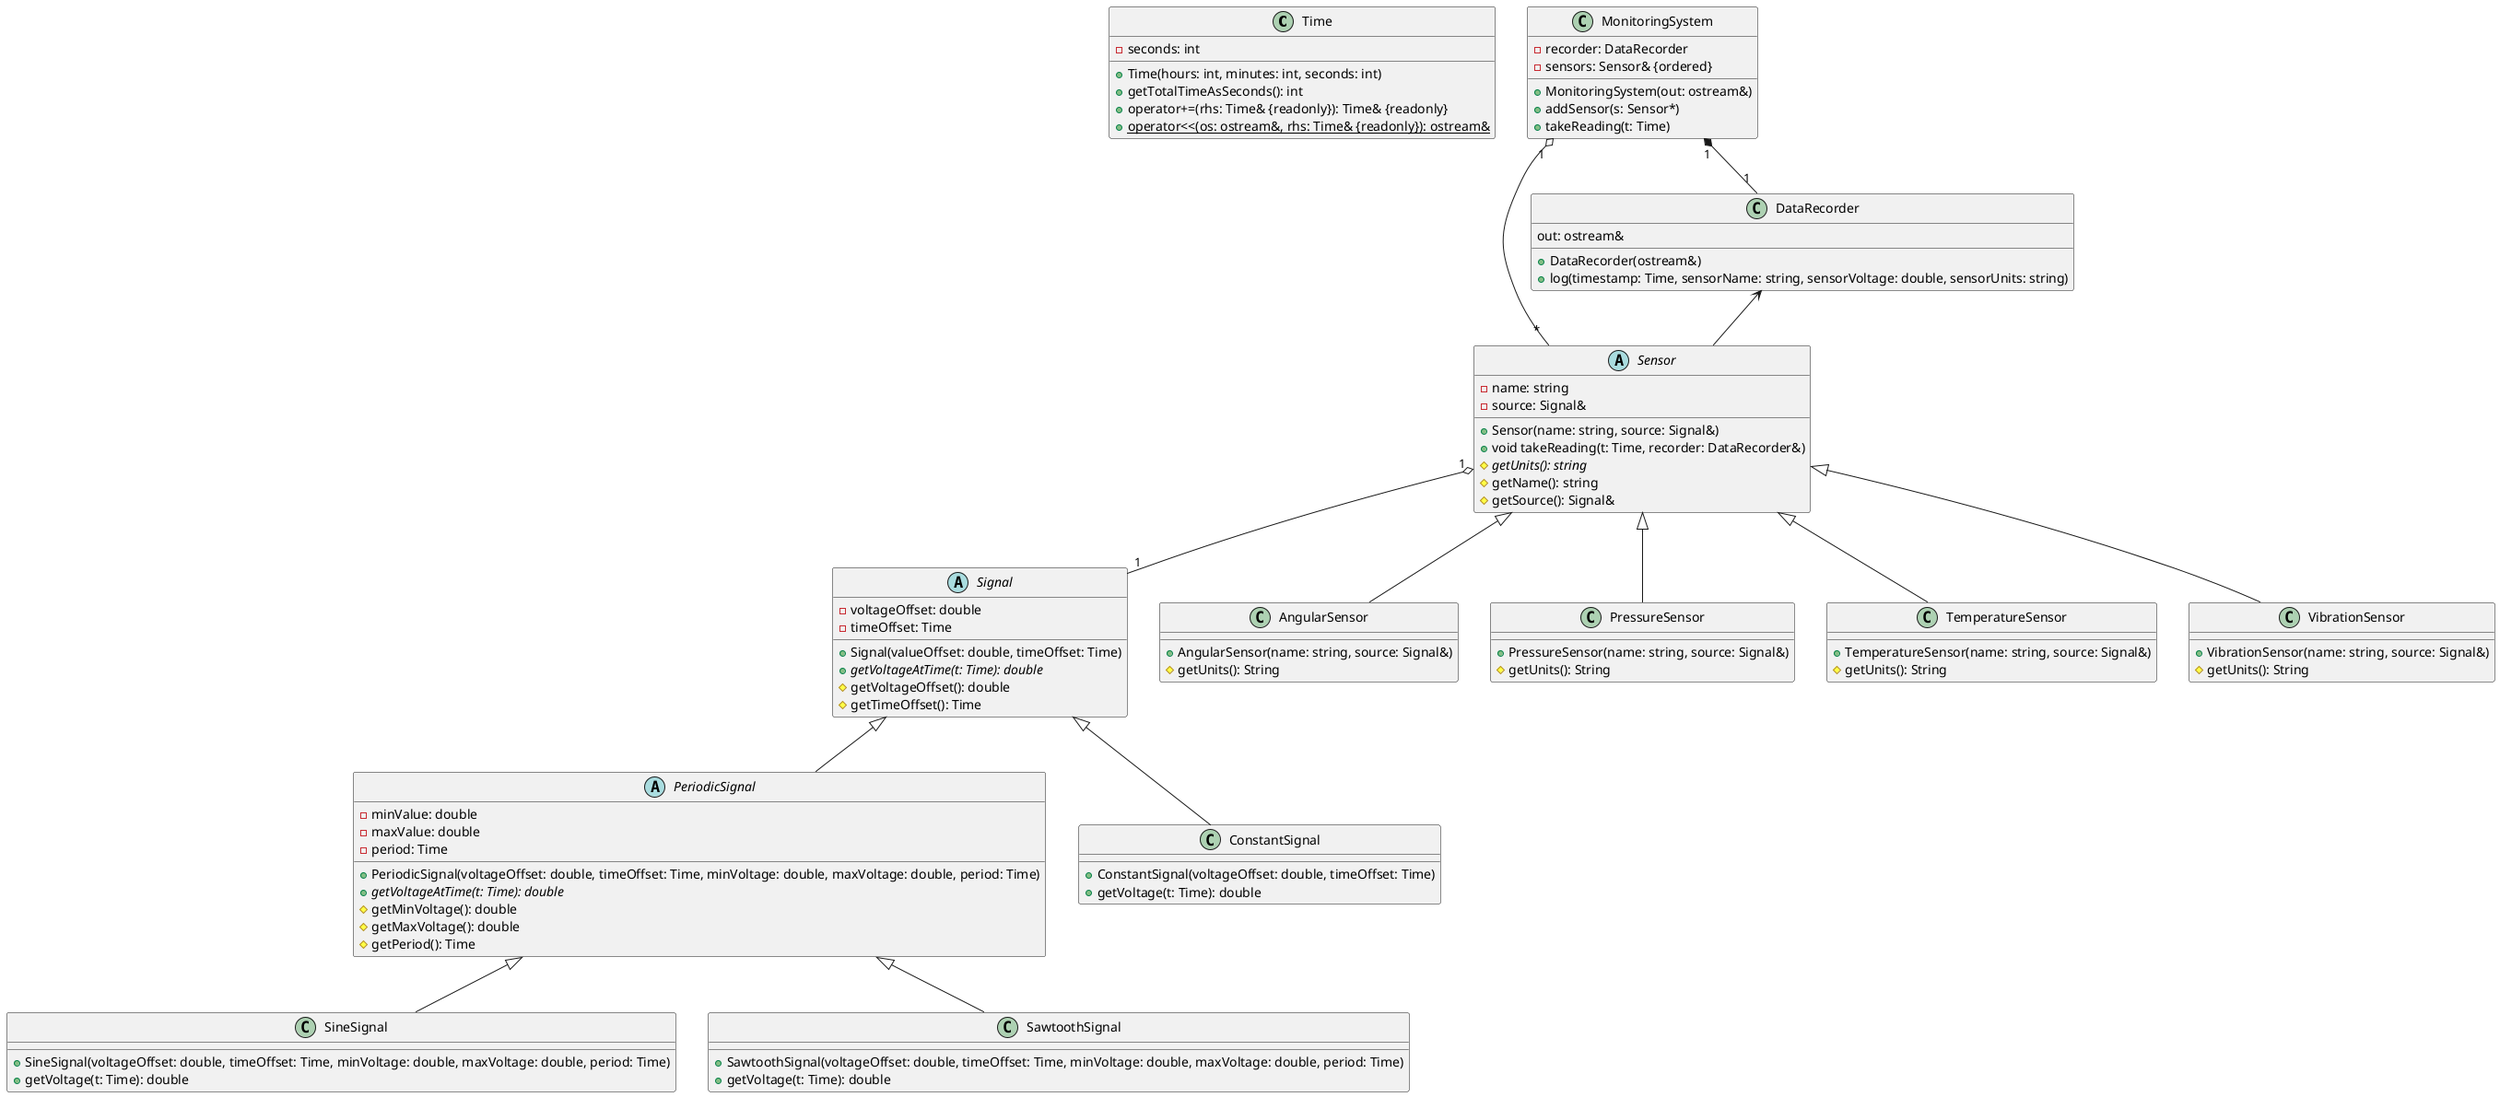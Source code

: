 @startuml

class Time {
-seconds: int

+Time(hours: int, minutes: int, seconds: int)
+getTotalTimeAsSeconds(): int
+operator+=(rhs: Time& {readonly}): Time& {readonly}
+{static}operator<<(os: ostream&, rhs: Time& {readonly}): ostream&
}

class SineSignal {
+SineSignal(voltageOffset: double, timeOffset: Time, minVoltage: double, maxVoltage: double, period: Time)
+getVoltage(t: Time): double
}

class SawtoothSignal {
+SawtoothSignal(voltageOffset: double, timeOffset: Time, minVoltage: double, maxVoltage: double, period: Time)
+getVoltage(t: Time): double
}

abstract class PeriodicSignal {
-minValue: double
-maxValue: double
-period: Time

+PeriodicSignal(voltageOffset: double, timeOffset: Time, minVoltage: double, maxVoltage: double, period: Time)
+{abstract} getVoltageAtTime(t: Time): double
#getMinVoltage(): double
#getMaxVoltage(): double
#getPeriod(): Time
}

class ConstantSignal {
+ConstantSignal(voltageOffset: double, timeOffset: Time)
+getVoltage(t: Time): double
}

abstract class Signal {
-voltageOffset: double
-timeOffset: Time

+Signal(valueOffset: double, timeOffset: Time)
+{abstract} getVoltageAtTime(t: Time): double
#getVoltageOffset(): double
#getTimeOffset(): Time
}

PeriodicSignal <|-- SineSignal
PeriodicSignal <|-- SawtoothSignal

Signal <|-- ConstantSignal
Signal <|-- PeriodicSignal

class AngularSensor {
+AngularSensor(name: string, source: Signal&)
#getUnits(): String
}

class PressureSensor {
+PressureSensor(name: string, source: Signal&)
#getUnits(): String
}

class TemperatureSensor {
+TemperatureSensor(name: string, source: Signal&)
#getUnits(): String
}

class VibrationSensor {
+VibrationSensor(name: string, source: Signal&)
#getUnits(): String
}

abstract class Sensor {
-name: string
-source: Signal&

+Sensor(name: string, source: Signal&)
+void takeReading(t: Time, recorder: DataRecorder&)
#{abstract} getUnits(): string
#getName(): string
#getSource(): Signal&
}

Sensor <|-- AngularSensor
Sensor <|-- PressureSensor
Sensor <|-- TemperatureSensor
Sensor <|-- VibrationSensor

Sensor "1" o-- "1" Signal

class DataRecorder {
out: ostream&

+DataRecorder(ostream&)
+log(timestamp: Time, sensorName: string, sensorVoltage: double, sensorUnits: string)
}

class MonitoringSystem {
-recorder: DataRecorder
-sensors: Sensor& {ordered}

+MonitoringSystem(out: ostream&)
+addSensor(s: Sensor*)
+takeReading(t: Time)
}

DataRecorder <-- Sensor
MonitoringSystem "1" *-- "1" DataRecorder
MonitoringSystem "1" o-- "*" Sensor

@enduml
